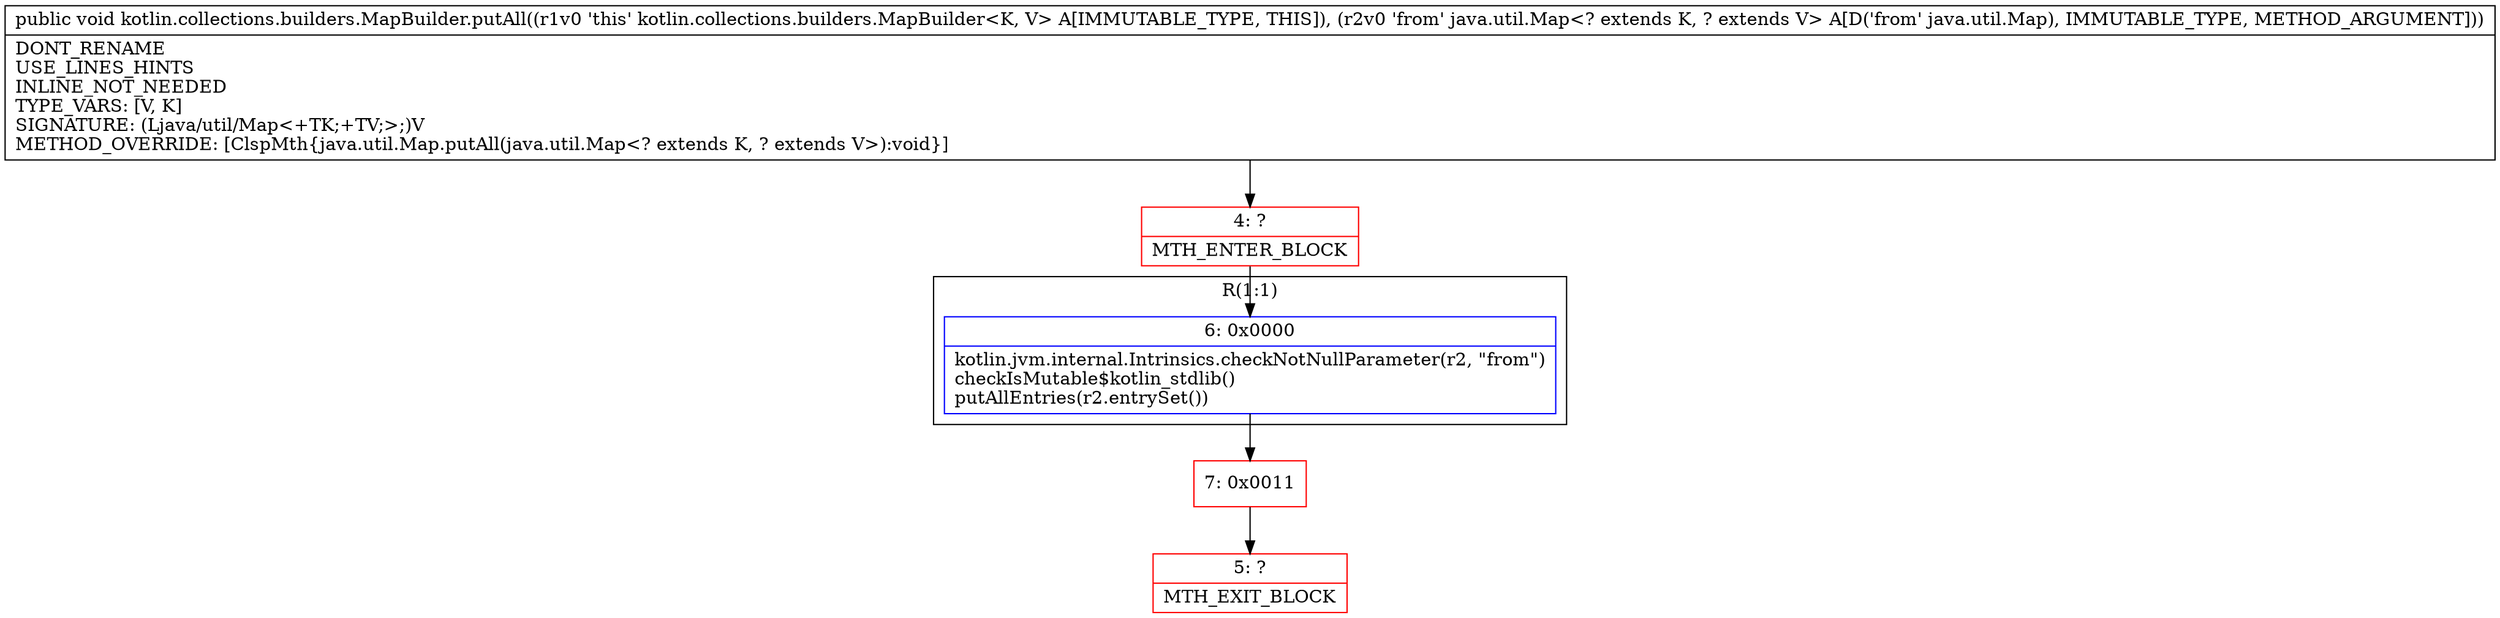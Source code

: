 digraph "CFG forkotlin.collections.builders.MapBuilder.putAll(Ljava\/util\/Map;)V" {
subgraph cluster_Region_95896078 {
label = "R(1:1)";
node [shape=record,color=blue];
Node_6 [shape=record,label="{6\:\ 0x0000|kotlin.jvm.internal.Intrinsics.checkNotNullParameter(r2, \"from\")\lcheckIsMutable$kotlin_stdlib()\lputAllEntries(r2.entrySet())\l}"];
}
Node_4 [shape=record,color=red,label="{4\:\ ?|MTH_ENTER_BLOCK\l}"];
Node_7 [shape=record,color=red,label="{7\:\ 0x0011}"];
Node_5 [shape=record,color=red,label="{5\:\ ?|MTH_EXIT_BLOCK\l}"];
MethodNode[shape=record,label="{public void kotlin.collections.builders.MapBuilder.putAll((r1v0 'this' kotlin.collections.builders.MapBuilder\<K, V\> A[IMMUTABLE_TYPE, THIS]), (r2v0 'from' java.util.Map\<? extends K, ? extends V\> A[D('from' java.util.Map), IMMUTABLE_TYPE, METHOD_ARGUMENT]))  | DONT_RENAME\lUSE_LINES_HINTS\lINLINE_NOT_NEEDED\lTYPE_VARS: [V, K]\lSIGNATURE: (Ljava\/util\/Map\<+TK;+TV;\>;)V\lMETHOD_OVERRIDE: [ClspMth\{java.util.Map.putAll(java.util.Map\<? extends K, ? extends V\>):void\}]\l}"];
MethodNode -> Node_4;Node_6 -> Node_7;
Node_4 -> Node_6;
Node_7 -> Node_5;
}

